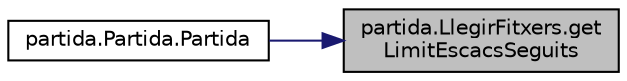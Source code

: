 digraph "partida.LlegirFitxers.getLimitEscacsSeguits"
{
 // LATEX_PDF_SIZE
  edge [fontname="Helvetica",fontsize="10",labelfontname="Helvetica",labelfontsize="10"];
  node [fontname="Helvetica",fontsize="10",shape=record];
  rankdir="RL";
  Node1 [label="partida.LlegirFitxers.get\lLimitEscacsSeguits",height=0.2,width=0.4,color="black", fillcolor="grey75", style="filled", fontcolor="black",tooltip="Escacs Seguits."];
  Node1 -> Node2 [dir="back",color="midnightblue",fontsize="10",style="solid"];
  Node2 [label="partida.Partida.Partida",height=0.2,width=0.4,color="black", fillcolor="white", style="filled",URL="$classpartida_1_1_partida.html#a7c0cbdc23a559384ae5d21a08e4892ad",tooltip="Genera una partida carregada."];
}
